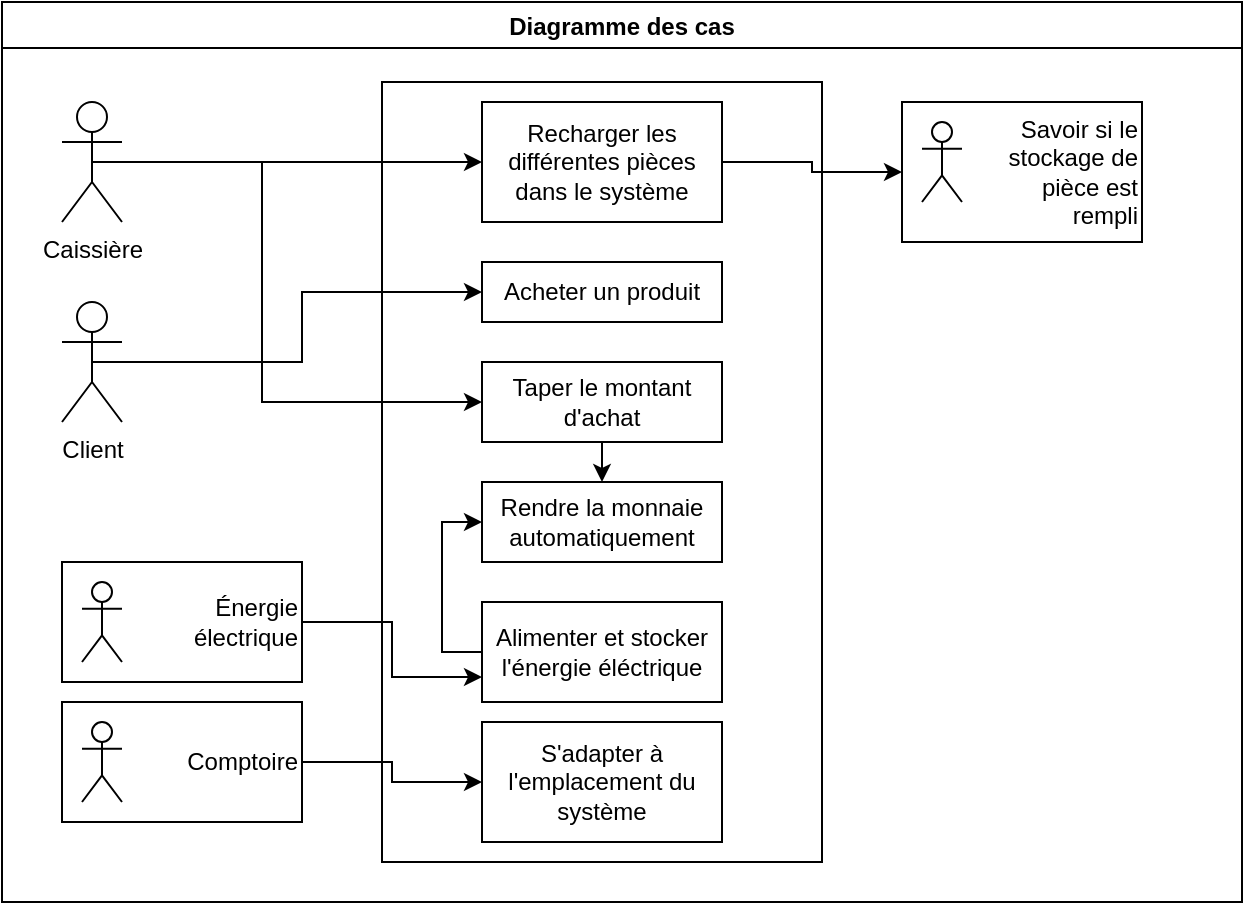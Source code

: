<mxfile version="17.1.3" type="device"><diagram id="7fqWAE9iDO8aNenpnxta" name="Page-1"><mxGraphModel dx="918" dy="500" grid="1" gridSize="10" guides="1" tooltips="1" connect="1" arrows="1" fold="1" page="1" pageScale="1" pageWidth="620" pageHeight="450" math="0" shadow="0"><root><mxCell id="0"/><mxCell id="1" parent="0"/><mxCell id="5BGC9a3cYmGBbbXod_36-2" value="Diagramme des cas" style="swimlane;" vertex="1" parent="1"><mxGeometry width="620" height="450" as="geometry"/></mxCell><mxCell id="5BGC9a3cYmGBbbXod_36-3" value="" style="rounded=0;whiteSpace=wrap;html=1;fillColor=none;" vertex="1" parent="5BGC9a3cYmGBbbXod_36-2"><mxGeometry x="190" y="40" width="220" height="390" as="geometry"/></mxCell><mxCell id="5BGC9a3cYmGBbbXod_36-12" style="edgeStyle=orthogonalEdgeStyle;rounded=0;orthogonalLoop=1;jettySize=auto;html=1;exitX=0.5;exitY=0.5;exitDx=0;exitDy=0;exitPerimeter=0;" edge="1" parent="5BGC9a3cYmGBbbXod_36-2" source="5BGC9a3cYmGBbbXod_36-4" target="5BGC9a3cYmGBbbXod_36-6"><mxGeometry relative="1" as="geometry"/></mxCell><mxCell id="5BGC9a3cYmGBbbXod_36-16" style="edgeStyle=orthogonalEdgeStyle;rounded=0;orthogonalLoop=1;jettySize=auto;html=1;exitX=0.5;exitY=0.5;exitDx=0;exitDy=0;exitPerimeter=0;entryX=0;entryY=0.5;entryDx=0;entryDy=0;" edge="1" parent="5BGC9a3cYmGBbbXod_36-2" source="5BGC9a3cYmGBbbXod_36-4" target="5BGC9a3cYmGBbbXod_36-15"><mxGeometry relative="1" as="geometry"><Array as="points"><mxPoint x="130" y="80"/><mxPoint x="130" y="200"/></Array></mxGeometry></mxCell><mxCell id="5BGC9a3cYmGBbbXod_36-4" value="Caissière" style="shape=umlActor;verticalLabelPosition=bottom;verticalAlign=top;html=1;outlineConnect=0;fillColor=none;" vertex="1" parent="5BGC9a3cYmGBbbXod_36-2"><mxGeometry x="30" y="50" width="30" height="60" as="geometry"/></mxCell><mxCell id="5BGC9a3cYmGBbbXod_36-14" style="edgeStyle=orthogonalEdgeStyle;rounded=0;orthogonalLoop=1;jettySize=auto;html=1;exitX=0.5;exitY=0.5;exitDx=0;exitDy=0;exitPerimeter=0;entryX=0;entryY=0.5;entryDx=0;entryDy=0;" edge="1" parent="5BGC9a3cYmGBbbXod_36-2" source="5BGC9a3cYmGBbbXod_36-5" target="5BGC9a3cYmGBbbXod_36-13"><mxGeometry relative="1" as="geometry"/></mxCell><mxCell id="5BGC9a3cYmGBbbXod_36-5" value="Client" style="shape=umlActor;verticalLabelPosition=bottom;verticalAlign=top;html=1;outlineConnect=0;fillColor=none;" vertex="1" parent="5BGC9a3cYmGBbbXod_36-2"><mxGeometry x="30" y="150" width="30" height="60" as="geometry"/></mxCell><mxCell id="5BGC9a3cYmGBbbXod_36-27" style="edgeStyle=orthogonalEdgeStyle;rounded=0;orthogonalLoop=1;jettySize=auto;html=1;exitX=1;exitY=0.5;exitDx=0;exitDy=0;entryX=0;entryY=0.5;entryDx=0;entryDy=0;" edge="1" parent="5BGC9a3cYmGBbbXod_36-2" source="5BGC9a3cYmGBbbXod_36-6" target="5BGC9a3cYmGBbbXod_36-25"><mxGeometry relative="1" as="geometry"/></mxCell><mxCell id="5BGC9a3cYmGBbbXod_36-6" value="Recharger les différentes pièces dans le système" style="rounded=0;whiteSpace=wrap;html=1;fillColor=none;" vertex="1" parent="5BGC9a3cYmGBbbXod_36-2"><mxGeometry x="240" y="50" width="120" height="60" as="geometry"/></mxCell><mxCell id="5BGC9a3cYmGBbbXod_36-24" style="edgeStyle=orthogonalEdgeStyle;rounded=0;orthogonalLoop=1;jettySize=auto;html=1;exitX=1;exitY=0.5;exitDx=0;exitDy=0;entryX=0;entryY=0.5;entryDx=0;entryDy=0;" edge="1" parent="5BGC9a3cYmGBbbXod_36-2" source="5BGC9a3cYmGBbbXod_36-7" target="5BGC9a3cYmGBbbXod_36-23"><mxGeometry relative="1" as="geometry"/></mxCell><mxCell id="5BGC9a3cYmGBbbXod_36-7" value="&lt;div align=&quot;right&quot;&gt;Comptoire&lt;/div&gt;" style="rounded=0;whiteSpace=wrap;html=1;fillColor=none;align=right;" vertex="1" parent="5BGC9a3cYmGBbbXod_36-2"><mxGeometry x="30" y="350" width="120" height="60" as="geometry"/></mxCell><mxCell id="5BGC9a3cYmGBbbXod_36-8" value="" style="shape=umlActor;verticalLabelPosition=bottom;verticalAlign=top;html=1;outlineConnect=0;fillColor=none;" vertex="1" parent="5BGC9a3cYmGBbbXod_36-2"><mxGeometry x="40" y="360" width="20" height="40" as="geometry"/></mxCell><mxCell id="5BGC9a3cYmGBbbXod_36-22" style="edgeStyle=orthogonalEdgeStyle;rounded=0;orthogonalLoop=1;jettySize=auto;html=1;exitX=1;exitY=0.5;exitDx=0;exitDy=0;entryX=0;entryY=0.75;entryDx=0;entryDy=0;" edge="1" parent="5BGC9a3cYmGBbbXod_36-2" source="5BGC9a3cYmGBbbXod_36-10" target="5BGC9a3cYmGBbbXod_36-19"><mxGeometry relative="1" as="geometry"/></mxCell><mxCell id="5BGC9a3cYmGBbbXod_36-10" value="&lt;div&gt;Énergie&lt;/div&gt;&lt;div&gt;électrique&lt;/div&gt;" style="rounded=0;whiteSpace=wrap;html=1;fillColor=none;align=right;" vertex="1" parent="5BGC9a3cYmGBbbXod_36-2"><mxGeometry x="30" y="280" width="120" height="60" as="geometry"/></mxCell><mxCell id="5BGC9a3cYmGBbbXod_36-11" value="" style="shape=umlActor;verticalLabelPosition=bottom;verticalAlign=top;html=1;outlineConnect=0;fillColor=none;" vertex="1" parent="5BGC9a3cYmGBbbXod_36-2"><mxGeometry x="40" y="290" width="20" height="40" as="geometry"/></mxCell><mxCell id="5BGC9a3cYmGBbbXod_36-13" value="Acheter un produit" style="rounded=0;whiteSpace=wrap;html=1;fillColor=none;" vertex="1" parent="5BGC9a3cYmGBbbXod_36-2"><mxGeometry x="240" y="130" width="120" height="30" as="geometry"/></mxCell><mxCell id="5BGC9a3cYmGBbbXod_36-18" style="edgeStyle=orthogonalEdgeStyle;rounded=0;orthogonalLoop=1;jettySize=auto;html=1;exitX=0.5;exitY=1;exitDx=0;exitDy=0;entryX=0.5;entryY=0;entryDx=0;entryDy=0;" edge="1" parent="5BGC9a3cYmGBbbXod_36-2" source="5BGC9a3cYmGBbbXod_36-15" target="5BGC9a3cYmGBbbXod_36-17"><mxGeometry relative="1" as="geometry"/></mxCell><mxCell id="5BGC9a3cYmGBbbXod_36-15" value="Taper le montant d'achat" style="rounded=0;whiteSpace=wrap;html=1;fillColor=none;" vertex="1" parent="5BGC9a3cYmGBbbXod_36-2"><mxGeometry x="240" y="180" width="120" height="40" as="geometry"/></mxCell><mxCell id="5BGC9a3cYmGBbbXod_36-17" value="Rendre la monnaie automatiquement" style="rounded=0;whiteSpace=wrap;html=1;fillColor=none;" vertex="1" parent="5BGC9a3cYmGBbbXod_36-2"><mxGeometry x="240" y="240" width="120" height="40" as="geometry"/></mxCell><mxCell id="5BGC9a3cYmGBbbXod_36-21" style="edgeStyle=orthogonalEdgeStyle;rounded=0;orthogonalLoop=1;jettySize=auto;html=1;exitX=0;exitY=0.5;exitDx=0;exitDy=0;entryX=0;entryY=0.5;entryDx=0;entryDy=0;" edge="1" parent="5BGC9a3cYmGBbbXod_36-2" source="5BGC9a3cYmGBbbXod_36-19" target="5BGC9a3cYmGBbbXod_36-17"><mxGeometry relative="1" as="geometry"/></mxCell><mxCell id="5BGC9a3cYmGBbbXod_36-19" value="Alimenter et stocker l'énergie éléctrique" style="rounded=0;whiteSpace=wrap;html=1;fillColor=none;" vertex="1" parent="5BGC9a3cYmGBbbXod_36-2"><mxGeometry x="240" y="300" width="120" height="50" as="geometry"/></mxCell><mxCell id="5BGC9a3cYmGBbbXod_36-23" value="S'adapter à l'emplacement du système" style="rounded=0;whiteSpace=wrap;html=1;fillColor=none;" vertex="1" parent="5BGC9a3cYmGBbbXod_36-2"><mxGeometry x="240" y="360" width="120" height="60" as="geometry"/></mxCell><mxCell id="5BGC9a3cYmGBbbXod_36-25" value="&lt;div&gt;Savoir si le&lt;/div&gt;&lt;div&gt;stockage de&lt;/div&gt;&lt;div&gt;pièce est&lt;/div&gt;&lt;div&gt;rempli&lt;br&gt;&lt;/div&gt;" style="rounded=0;whiteSpace=wrap;html=1;fillColor=none;align=right;" vertex="1" parent="5BGC9a3cYmGBbbXod_36-2"><mxGeometry x="450" y="50" width="120" height="70" as="geometry"/></mxCell><mxCell id="5BGC9a3cYmGBbbXod_36-26" value="" style="shape=umlActor;verticalLabelPosition=bottom;verticalAlign=top;html=1;outlineConnect=0;fillColor=none;" vertex="1" parent="5BGC9a3cYmGBbbXod_36-2"><mxGeometry x="460" y="60" width="20" height="40" as="geometry"/></mxCell></root></mxGraphModel></diagram></mxfile>